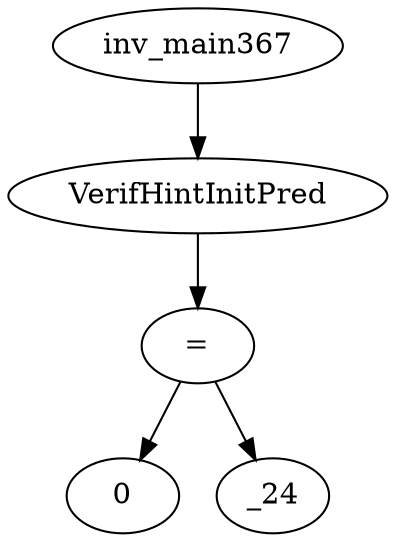 digraph dag {
0 [label="inv_main367"];
1 [label="VerifHintInitPred"];
2 [label="="];
3 [label="0"];
4 [label="_24"];
0->1
1->2
2->4
2 -> 3
}
